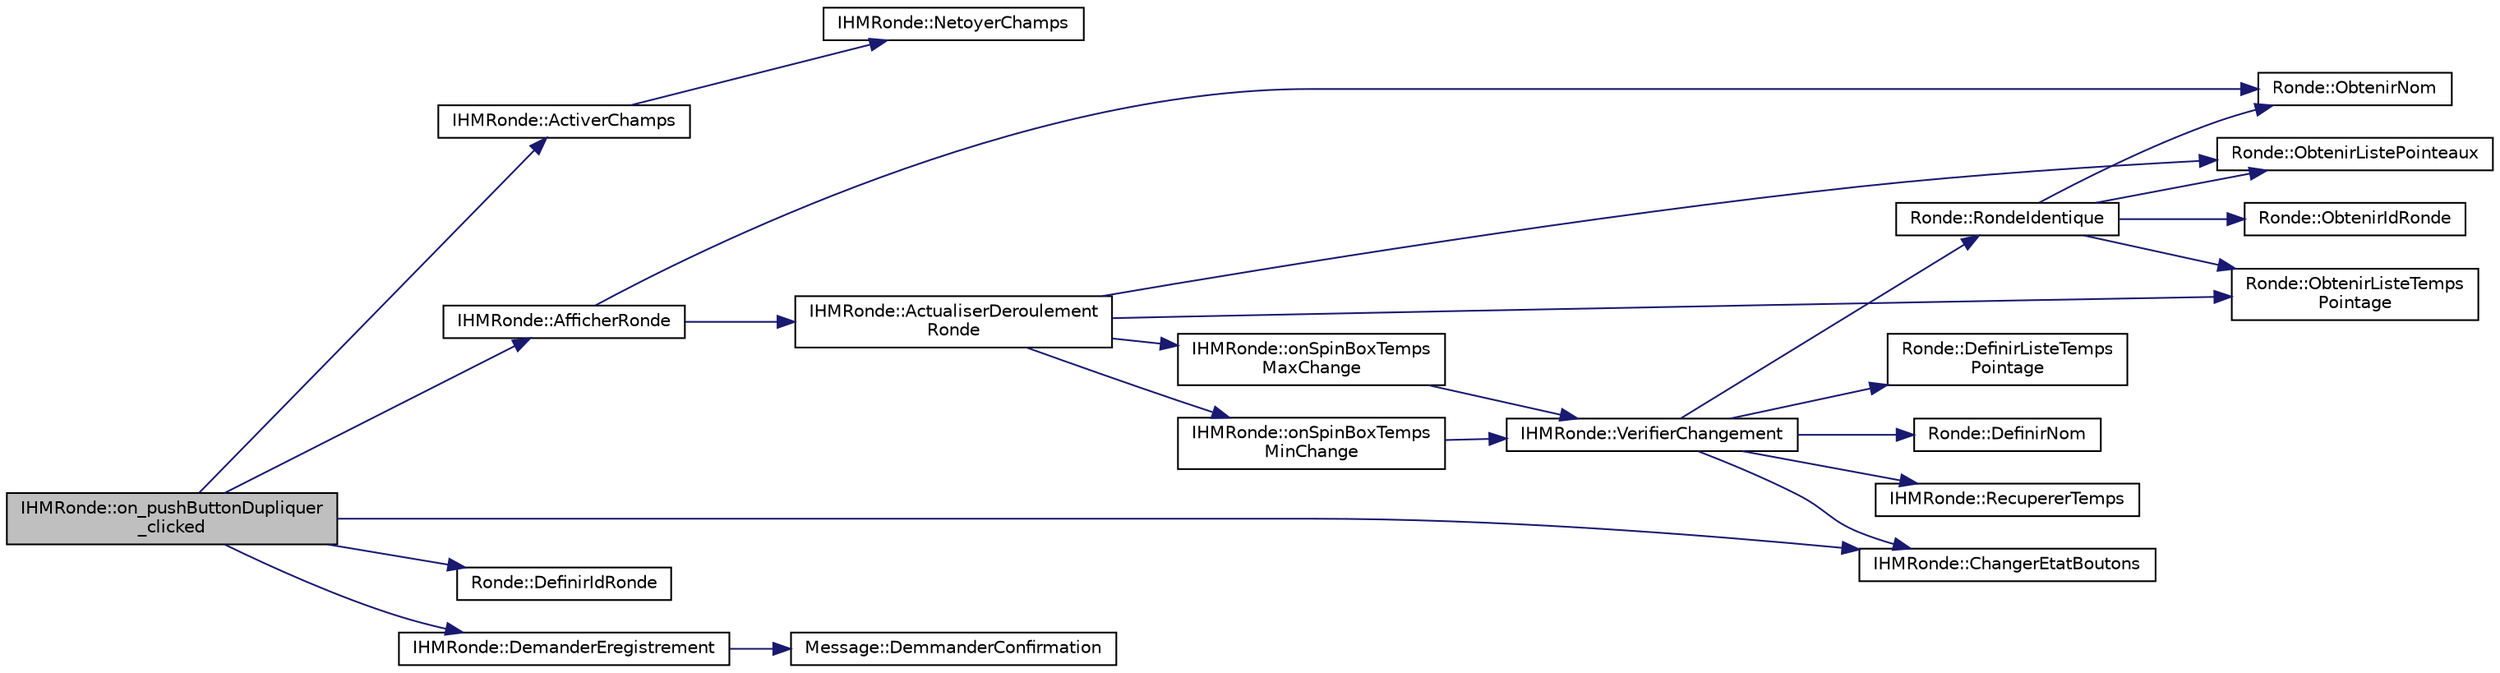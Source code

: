 digraph "IHMRonde::on_pushButtonDupliquer_clicked"
{
 // LATEX_PDF_SIZE
  edge [fontname="Helvetica",fontsize="10",labelfontname="Helvetica",labelfontsize="10"];
  node [fontname="Helvetica",fontsize="10",shape=record];
  rankdir="LR";
  Node1 [label="IHMRonde::on_pushButtonDupliquer\l_clicked",height=0.2,width=0.4,color="black", fillcolor="grey75", style="filled", fontcolor="black",tooltip="IHMRonde::on_pushButtonDupliquer_clicked Lors du clic sur le bouton dupliquer, on vérifie que la rond..."];
  Node1 -> Node2 [color="midnightblue",fontsize="10",style="solid",fontname="Helvetica"];
  Node2 [label="IHMRonde::ActiverChamps",height=0.2,width=0.4,color="black", fillcolor="white", style="filled",URL="$class_i_h_m_ronde.html#af580fbf9bfcf627b96079082877055d0",tooltip="IHMRonde::ActiverChamps Active ou désactive le champ nom et les tableaux de l'ihm selon le paramètre,..."];
  Node2 -> Node3 [color="midnightblue",fontsize="10",style="solid",fontname="Helvetica"];
  Node3 [label="IHMRonde::NetoyerChamps",height=0.2,width=0.4,color="black", fillcolor="white", style="filled",URL="$class_i_h_m_ronde.html#aac9d3faac4128e12df55faf925974c01",tooltip="IHMRonde::NetoyerChamps Permet de vider le champs nom et le tableau déroulement de la ronde."];
  Node1 -> Node4 [color="midnightblue",fontsize="10",style="solid",fontname="Helvetica"];
  Node4 [label="IHMRonde::AfficherRonde",height=0.2,width=0.4,color="black", fillcolor="white", style="filled",URL="$class_i_h_m_ronde.html#a32eb9d9b3cab269c2bcb5ed812109442",tooltip="IHMRonde::AfficherRonde Permet d'afficher le ronde passé en parmamètre."];
  Node4 -> Node5 [color="midnightblue",fontsize="10",style="solid",fontname="Helvetica"];
  Node5 [label="IHMRonde::ActualiserDeroulement\lRonde",height=0.2,width=0.4,color="black", fillcolor="white", style="filled",URL="$class_i_h_m_ronde.html#aa456c367fc52e689745f11003d1fd274",tooltip="IHMRonde::ActualiserDeroulementRonde Permet la creation des ligne du tableau déroulement de la ronde ..."];
  Node5 -> Node6 [color="midnightblue",fontsize="10",style="solid",fontname="Helvetica"];
  Node6 [label="Ronde::ObtenirListePointeaux",height=0.2,width=0.4,color="black", fillcolor="white", style="filled",URL="$class_ronde.html#a1e49a3028f0d60a9163583a160118f19",tooltip=" "];
  Node5 -> Node7 [color="midnightblue",fontsize="10",style="solid",fontname="Helvetica"];
  Node7 [label="Ronde::ObtenirListeTemps\lPointage",height=0.2,width=0.4,color="black", fillcolor="white", style="filled",URL="$class_ronde.html#ac625099a69c7abadefec375bd7121869",tooltip=" "];
  Node5 -> Node8 [color="midnightblue",fontsize="10",style="solid",fontname="Helvetica"];
  Node8 [label="IHMRonde::onSpinBoxTemps\lMaxChange",height=0.2,width=0.4,color="black", fillcolor="white", style="filled",URL="$class_i_h_m_ronde.html#ac4c757ddcb723e392b67626688cb74a1",tooltip="IHMRonde::onSpinBoxTempsMaxChange Lors d'un changement de valeur d'une des spinbox de temps max du ta..."];
  Node8 -> Node9 [color="midnightblue",fontsize="10",style="solid",fontname="Helvetica"];
  Node9 [label="IHMRonde::VerifierChangement",height=0.2,width=0.4,color="black", fillcolor="white", style="filled",URL="$class_i_h_m_ronde.html#ace12612c875acf91345b7e6469544d6c",tooltip="IHMRonde::VerifierChangement Vérifie si la ronde actuelle est identique a la ronde de la base de donn..."];
  Node9 -> Node10 [color="midnightblue",fontsize="10",style="solid",fontname="Helvetica"];
  Node10 [label="IHMRonde::ChangerEtatBoutons",height=0.2,width=0.4,color="black", fillcolor="white", style="filled",URL="$class_i_h_m_ronde.html#aa77f91ead67565768795095ce170d5de",tooltip="IHMRonde::ChangerEtatBoutons Permet de changer l'état des boutons sur l'ihm."];
  Node9 -> Node11 [color="midnightblue",fontsize="10",style="solid",fontname="Helvetica"];
  Node11 [label="Ronde::DefinirListeTemps\lPointage",height=0.2,width=0.4,color="black", fillcolor="white", style="filled",URL="$class_ronde.html#a8937af7d076d4344939fcb0ed19b8310",tooltip=" "];
  Node9 -> Node12 [color="midnightblue",fontsize="10",style="solid",fontname="Helvetica"];
  Node12 [label="Ronde::DefinirNom",height=0.2,width=0.4,color="black", fillcolor="white", style="filled",URL="$class_ronde.html#a7554acc946b987fc5419ef9f5543493f",tooltip=" "];
  Node9 -> Node13 [color="midnightblue",fontsize="10",style="solid",fontname="Helvetica"];
  Node13 [label="IHMRonde::RecupererTemps",height=0.2,width=0.4,color="black", fillcolor="white", style="filled",URL="$class_i_h_m_ronde.html#a31914f7ec075dfaefc10bd30008707e0",tooltip="IHMRonde::RecupererTemps Permet de recuperer les temps min et max des pointeau prèsent dans la liste ..."];
  Node9 -> Node14 [color="midnightblue",fontsize="10",style="solid",fontname="Helvetica"];
  Node14 [label="Ronde::RondeIdentique",height=0.2,width=0.4,color="black", fillcolor="white", style="filled",URL="$class_ronde.html#a0128f05ee680c9aaad0c253d1724ae51",tooltip="Ronde::RondeIdentique Permet de vérifier si la ronde passé en paramètre est identique à cette ronde."];
  Node14 -> Node15 [color="midnightblue",fontsize="10",style="solid",fontname="Helvetica"];
  Node15 [label="Ronde::ObtenirIdRonde",height=0.2,width=0.4,color="black", fillcolor="white", style="filled",URL="$class_ronde.html#a61f4a4424698eebfb4c872c33e890463",tooltip=" "];
  Node14 -> Node6 [color="midnightblue",fontsize="10",style="solid",fontname="Helvetica"];
  Node14 -> Node7 [color="midnightblue",fontsize="10",style="solid",fontname="Helvetica"];
  Node14 -> Node16 [color="midnightblue",fontsize="10",style="solid",fontname="Helvetica"];
  Node16 [label="Ronde::ObtenirNom",height=0.2,width=0.4,color="black", fillcolor="white", style="filled",URL="$class_ronde.html#add1831c12866ea50cf114695959de6eb",tooltip=" "];
  Node5 -> Node17 [color="midnightblue",fontsize="10",style="solid",fontname="Helvetica"];
  Node17 [label="IHMRonde::onSpinBoxTemps\lMinChange",height=0.2,width=0.4,color="black", fillcolor="white", style="filled",URL="$class_i_h_m_ronde.html#a6535256530aea2141dfe8e0e80a7d645",tooltip="IHMRonde::onSpinBoxTempsMinChange Lors d'un changement de valeur d'une des spinbox de temps min du ta..."];
  Node17 -> Node9 [color="midnightblue",fontsize="10",style="solid",fontname="Helvetica"];
  Node4 -> Node16 [color="midnightblue",fontsize="10",style="solid",fontname="Helvetica"];
  Node1 -> Node10 [color="midnightblue",fontsize="10",style="solid",fontname="Helvetica"];
  Node1 -> Node18 [color="midnightblue",fontsize="10",style="solid",fontname="Helvetica"];
  Node18 [label="Ronde::DefinirIdRonde",height=0.2,width=0.4,color="black", fillcolor="white", style="filled",URL="$class_ronde.html#a5f2ab043fa46c4156e6540b10285a0fc",tooltip=" "];
  Node1 -> Node19 [color="midnightblue",fontsize="10",style="solid",fontname="Helvetica"];
  Node19 [label="IHMRonde::DemanderEregistrement",height=0.2,width=0.4,color="black", fillcolor="white", style="filled",URL="$class_i_h_m_ronde.html#a5eb5f9a0c197e3103a97c2a1459e730d",tooltip="IHMRonde::DemanderEregistrement Demande a l'utilisteur si il souhaite continuer sans enregister ou an..."];
  Node19 -> Node20 [color="midnightblue",fontsize="10",style="solid",fontname="Helvetica"];
  Node20 [label="Message::DemmanderConfirmation",height=0.2,width=0.4,color="black", fillcolor="white", style="filled",URL="$class_message.html#a0c6e95e7b1707ed6ea924f14d5a8943f",tooltip="Message::DemmanderConfirmation."];
}
